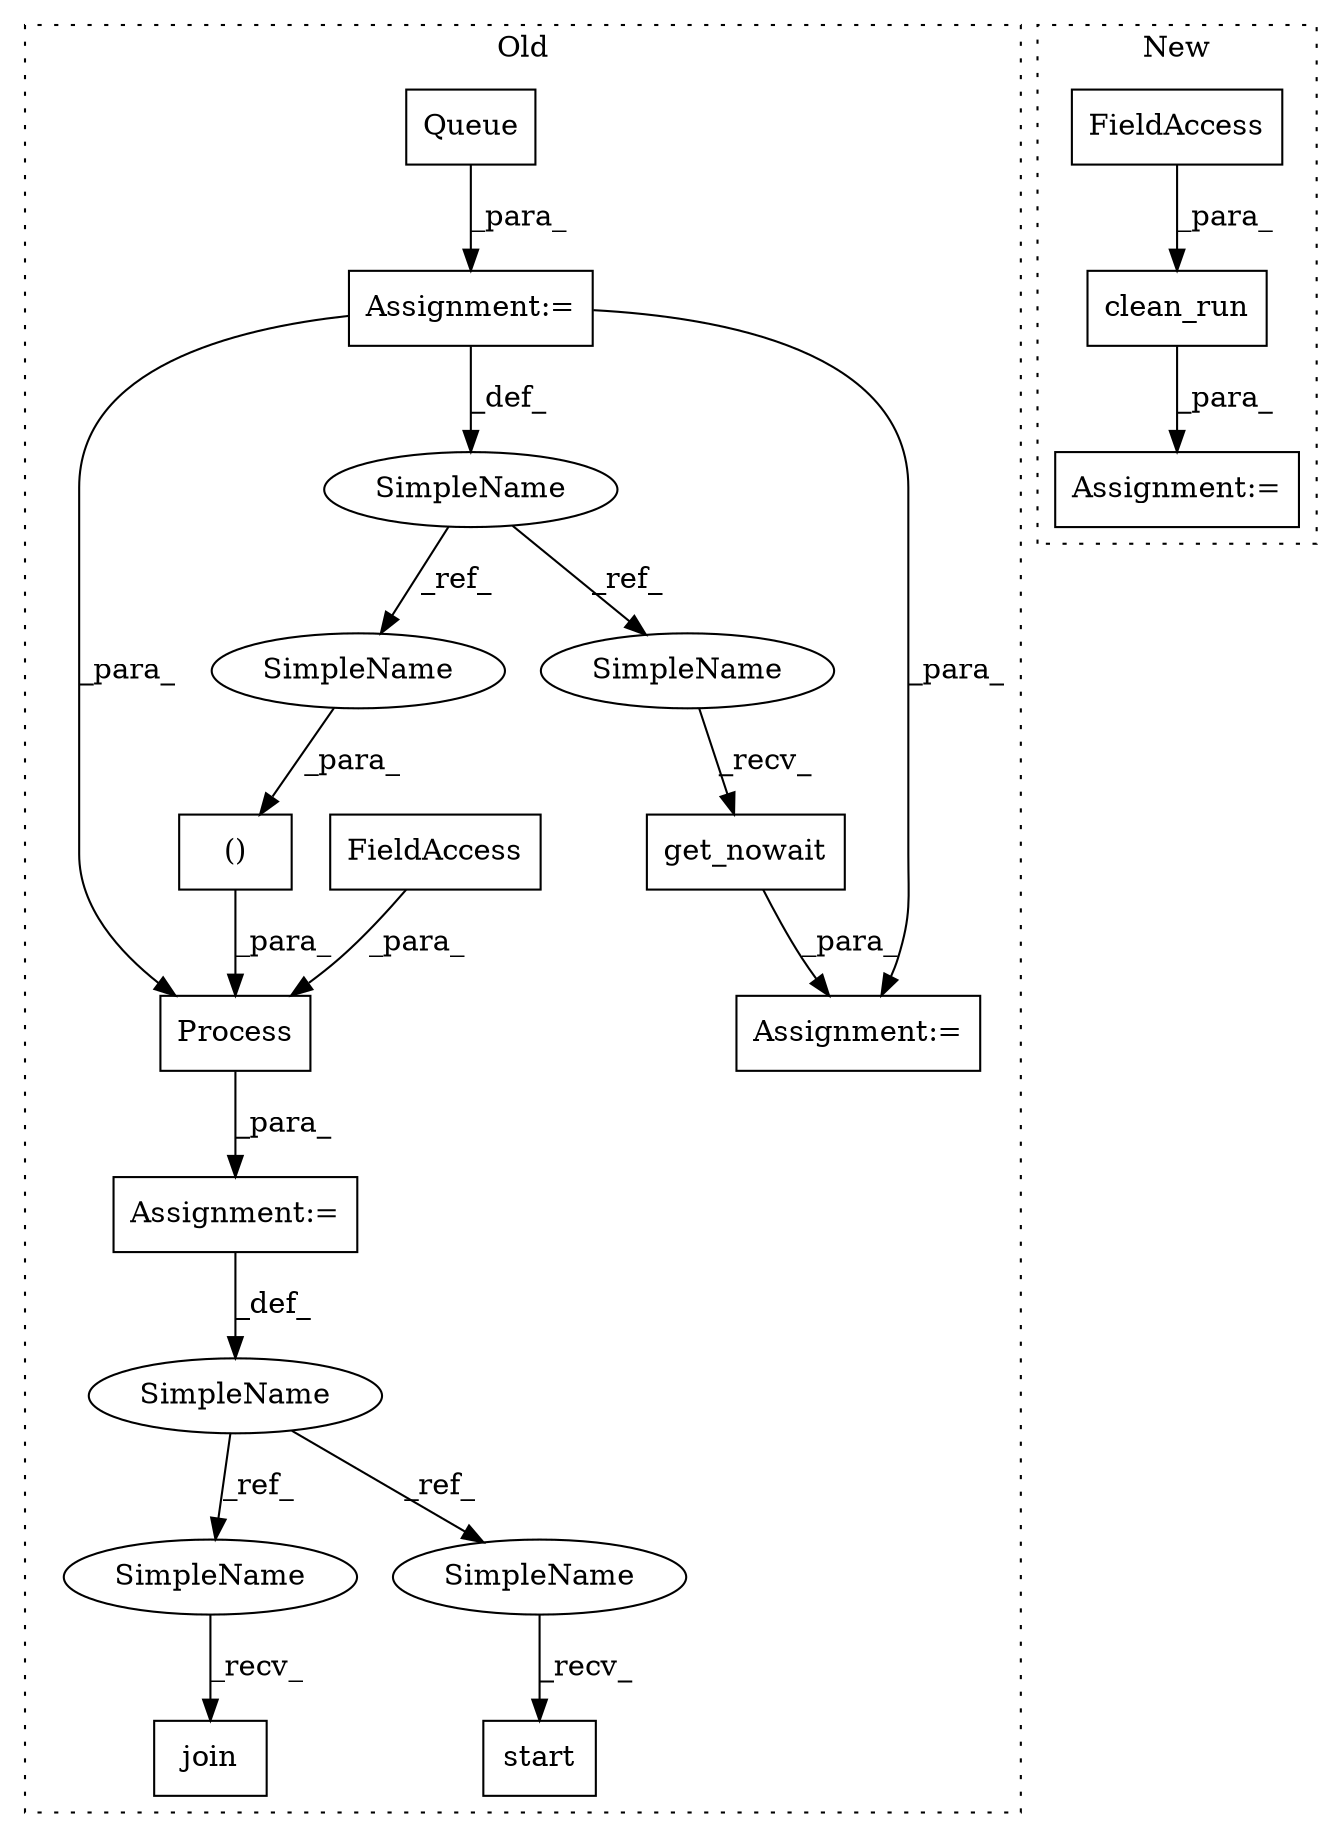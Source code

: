 digraph G {
subgraph cluster0 {
1 [label="get_nowait" a="32" s="9905" l="12" shape="box"];
3 [label="SimpleName" a="42" s="9185" l="5" shape="ellipse"];
4 [label="()" a="106" s="9693" l="29" shape="box"];
5 [label="start" a="32" s="9732" l="7" shape="box"];
6 [label="Process" a="32" s="9673,9722" l="8,2" shape="box"];
7 [label="FieldAccess" a="22" s="9681" l="6" shape="box"];
8 [label="join" a="32" s="9747" l="6" shape="box"];
9 [label="Queue" a="32" s="9191" l="7" shape="box"];
10 [label="Assignment:=" a="7" s="9190" l="1" shape="box"];
11 [label="Assignment:=" a="7" s="9898" l="1" shape="box"];
13 [label="SimpleName" a="42" s="9671" l="1" shape="ellipse"];
15 [label="Assignment:=" a="7" s="9672" l="1" shape="box"];
16 [label="SimpleName" a="42" s="9745" l="1" shape="ellipse"];
17 [label="SimpleName" a="42" s="9730" l="1" shape="ellipse"];
18 [label="SimpleName" a="42" s="9717" l="5" shape="ellipse"];
19 [label="SimpleName" a="42" s="9899" l="5" shape="ellipse"];
label = "Old";
style="dotted";
}
subgraph cluster1 {
2 [label="clean_run" a="32" s="9176,9194" l="10,1" shape="box"];
12 [label="FieldAccess" a="22" s="9186" l="8" shape="box"];
14 [label="Assignment:=" a="7" s="9175" l="1" shape="box"];
label = "New";
style="dotted";
}
1 -> 11 [label="_para_"];
2 -> 14 [label="_para_"];
3 -> 19 [label="_ref_"];
3 -> 18 [label="_ref_"];
4 -> 6 [label="_para_"];
6 -> 15 [label="_para_"];
7 -> 6 [label="_para_"];
9 -> 10 [label="_para_"];
10 -> 11 [label="_para_"];
10 -> 6 [label="_para_"];
10 -> 3 [label="_def_"];
12 -> 2 [label="_para_"];
13 -> 16 [label="_ref_"];
13 -> 17 [label="_ref_"];
15 -> 13 [label="_def_"];
16 -> 8 [label="_recv_"];
17 -> 5 [label="_recv_"];
18 -> 4 [label="_para_"];
19 -> 1 [label="_recv_"];
}
